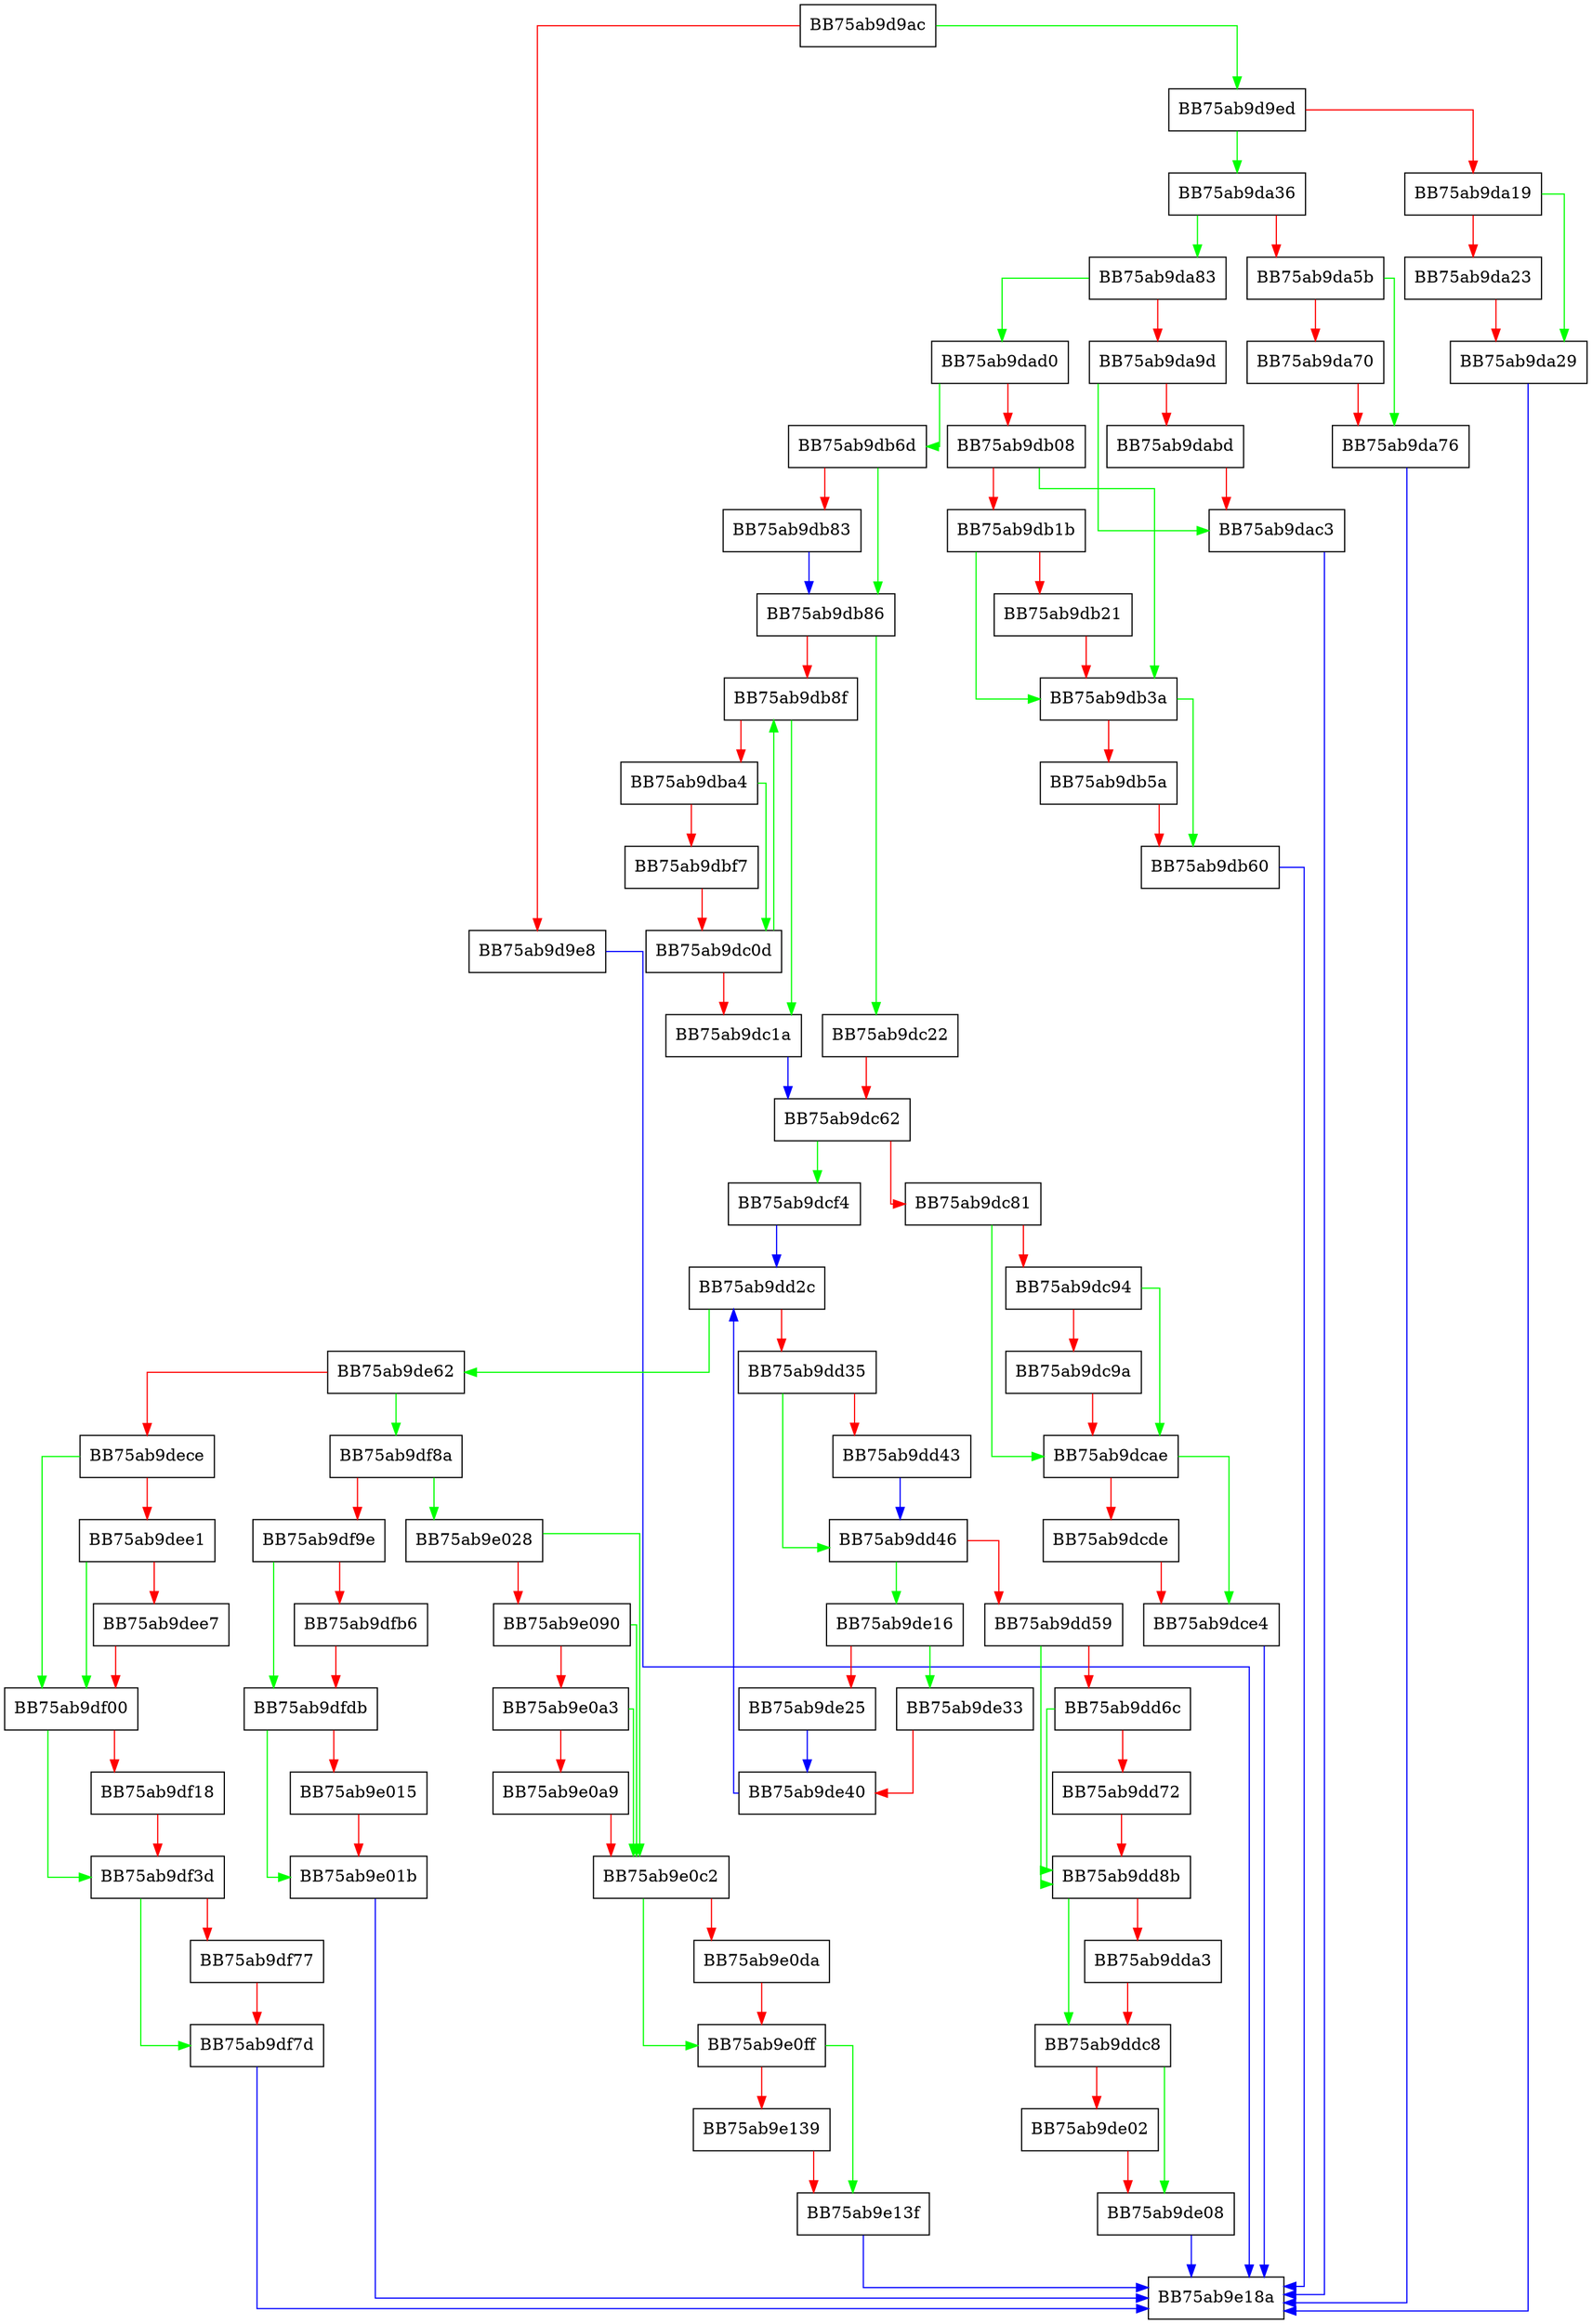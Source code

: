 digraph WscReportRansomwareRemediationComplete {
  node [shape="box"];
  graph [splines=ortho];
  BB75ab9d9ac -> BB75ab9d9ed [color="green"];
  BB75ab9d9ac -> BB75ab9d9e8 [color="red"];
  BB75ab9d9e8 -> BB75ab9e18a [color="blue"];
  BB75ab9d9ed -> BB75ab9da36 [color="green"];
  BB75ab9d9ed -> BB75ab9da19 [color="red"];
  BB75ab9da19 -> BB75ab9da29 [color="green"];
  BB75ab9da19 -> BB75ab9da23 [color="red"];
  BB75ab9da23 -> BB75ab9da29 [color="red"];
  BB75ab9da29 -> BB75ab9e18a [color="blue"];
  BB75ab9da36 -> BB75ab9da83 [color="green"];
  BB75ab9da36 -> BB75ab9da5b [color="red"];
  BB75ab9da5b -> BB75ab9da76 [color="green"];
  BB75ab9da5b -> BB75ab9da70 [color="red"];
  BB75ab9da70 -> BB75ab9da76 [color="red"];
  BB75ab9da76 -> BB75ab9e18a [color="blue"];
  BB75ab9da83 -> BB75ab9dad0 [color="green"];
  BB75ab9da83 -> BB75ab9da9d [color="red"];
  BB75ab9da9d -> BB75ab9dac3 [color="green"];
  BB75ab9da9d -> BB75ab9dabd [color="red"];
  BB75ab9dabd -> BB75ab9dac3 [color="red"];
  BB75ab9dac3 -> BB75ab9e18a [color="blue"];
  BB75ab9dad0 -> BB75ab9db6d [color="green"];
  BB75ab9dad0 -> BB75ab9db08 [color="red"];
  BB75ab9db08 -> BB75ab9db3a [color="green"];
  BB75ab9db08 -> BB75ab9db1b [color="red"];
  BB75ab9db1b -> BB75ab9db3a [color="green"];
  BB75ab9db1b -> BB75ab9db21 [color="red"];
  BB75ab9db21 -> BB75ab9db3a [color="red"];
  BB75ab9db3a -> BB75ab9db60 [color="green"];
  BB75ab9db3a -> BB75ab9db5a [color="red"];
  BB75ab9db5a -> BB75ab9db60 [color="red"];
  BB75ab9db60 -> BB75ab9e18a [color="blue"];
  BB75ab9db6d -> BB75ab9db86 [color="green"];
  BB75ab9db6d -> BB75ab9db83 [color="red"];
  BB75ab9db83 -> BB75ab9db86 [color="blue"];
  BB75ab9db86 -> BB75ab9dc22 [color="green"];
  BB75ab9db86 -> BB75ab9db8f [color="red"];
  BB75ab9db8f -> BB75ab9dc1a [color="green"];
  BB75ab9db8f -> BB75ab9dba4 [color="red"];
  BB75ab9dba4 -> BB75ab9dc0d [color="green"];
  BB75ab9dba4 -> BB75ab9dbf7 [color="red"];
  BB75ab9dbf7 -> BB75ab9dc0d [color="red"];
  BB75ab9dc0d -> BB75ab9db8f [color="green"];
  BB75ab9dc0d -> BB75ab9dc1a [color="red"];
  BB75ab9dc1a -> BB75ab9dc62 [color="blue"];
  BB75ab9dc22 -> BB75ab9dc62 [color="red"];
  BB75ab9dc62 -> BB75ab9dcf4 [color="green"];
  BB75ab9dc62 -> BB75ab9dc81 [color="red"];
  BB75ab9dc81 -> BB75ab9dcae [color="green"];
  BB75ab9dc81 -> BB75ab9dc94 [color="red"];
  BB75ab9dc94 -> BB75ab9dcae [color="green"];
  BB75ab9dc94 -> BB75ab9dc9a [color="red"];
  BB75ab9dc9a -> BB75ab9dcae [color="red"];
  BB75ab9dcae -> BB75ab9dce4 [color="green"];
  BB75ab9dcae -> BB75ab9dcde [color="red"];
  BB75ab9dcde -> BB75ab9dce4 [color="red"];
  BB75ab9dce4 -> BB75ab9e18a [color="blue"];
  BB75ab9dcf4 -> BB75ab9dd2c [color="blue"];
  BB75ab9dd2c -> BB75ab9de62 [color="green"];
  BB75ab9dd2c -> BB75ab9dd35 [color="red"];
  BB75ab9dd35 -> BB75ab9dd46 [color="green"];
  BB75ab9dd35 -> BB75ab9dd43 [color="red"];
  BB75ab9dd43 -> BB75ab9dd46 [color="blue"];
  BB75ab9dd46 -> BB75ab9de16 [color="green"];
  BB75ab9dd46 -> BB75ab9dd59 [color="red"];
  BB75ab9dd59 -> BB75ab9dd8b [color="green"];
  BB75ab9dd59 -> BB75ab9dd6c [color="red"];
  BB75ab9dd6c -> BB75ab9dd8b [color="green"];
  BB75ab9dd6c -> BB75ab9dd72 [color="red"];
  BB75ab9dd72 -> BB75ab9dd8b [color="red"];
  BB75ab9dd8b -> BB75ab9ddc8 [color="green"];
  BB75ab9dd8b -> BB75ab9dda3 [color="red"];
  BB75ab9dda3 -> BB75ab9ddc8 [color="red"];
  BB75ab9ddc8 -> BB75ab9de08 [color="green"];
  BB75ab9ddc8 -> BB75ab9de02 [color="red"];
  BB75ab9de02 -> BB75ab9de08 [color="red"];
  BB75ab9de08 -> BB75ab9e18a [color="blue"];
  BB75ab9de16 -> BB75ab9de33 [color="green"];
  BB75ab9de16 -> BB75ab9de25 [color="red"];
  BB75ab9de25 -> BB75ab9de40 [color="blue"];
  BB75ab9de33 -> BB75ab9de40 [color="red"];
  BB75ab9de40 -> BB75ab9dd2c [color="blue"];
  BB75ab9de62 -> BB75ab9df8a [color="green"];
  BB75ab9de62 -> BB75ab9dece [color="red"];
  BB75ab9dece -> BB75ab9df00 [color="green"];
  BB75ab9dece -> BB75ab9dee1 [color="red"];
  BB75ab9dee1 -> BB75ab9df00 [color="green"];
  BB75ab9dee1 -> BB75ab9dee7 [color="red"];
  BB75ab9dee7 -> BB75ab9df00 [color="red"];
  BB75ab9df00 -> BB75ab9df3d [color="green"];
  BB75ab9df00 -> BB75ab9df18 [color="red"];
  BB75ab9df18 -> BB75ab9df3d [color="red"];
  BB75ab9df3d -> BB75ab9df7d [color="green"];
  BB75ab9df3d -> BB75ab9df77 [color="red"];
  BB75ab9df77 -> BB75ab9df7d [color="red"];
  BB75ab9df7d -> BB75ab9e18a [color="blue"];
  BB75ab9df8a -> BB75ab9e028 [color="green"];
  BB75ab9df8a -> BB75ab9df9e [color="red"];
  BB75ab9df9e -> BB75ab9dfdb [color="green"];
  BB75ab9df9e -> BB75ab9dfb6 [color="red"];
  BB75ab9dfb6 -> BB75ab9dfdb [color="red"];
  BB75ab9dfdb -> BB75ab9e01b [color="green"];
  BB75ab9dfdb -> BB75ab9e015 [color="red"];
  BB75ab9e015 -> BB75ab9e01b [color="red"];
  BB75ab9e01b -> BB75ab9e18a [color="blue"];
  BB75ab9e028 -> BB75ab9e0c2 [color="green"];
  BB75ab9e028 -> BB75ab9e090 [color="red"];
  BB75ab9e090 -> BB75ab9e0c2 [color="green"];
  BB75ab9e090 -> BB75ab9e0a3 [color="red"];
  BB75ab9e0a3 -> BB75ab9e0c2 [color="green"];
  BB75ab9e0a3 -> BB75ab9e0a9 [color="red"];
  BB75ab9e0a9 -> BB75ab9e0c2 [color="red"];
  BB75ab9e0c2 -> BB75ab9e0ff [color="green"];
  BB75ab9e0c2 -> BB75ab9e0da [color="red"];
  BB75ab9e0da -> BB75ab9e0ff [color="red"];
  BB75ab9e0ff -> BB75ab9e13f [color="green"];
  BB75ab9e0ff -> BB75ab9e139 [color="red"];
  BB75ab9e139 -> BB75ab9e13f [color="red"];
  BB75ab9e13f -> BB75ab9e18a [color="blue"];
}